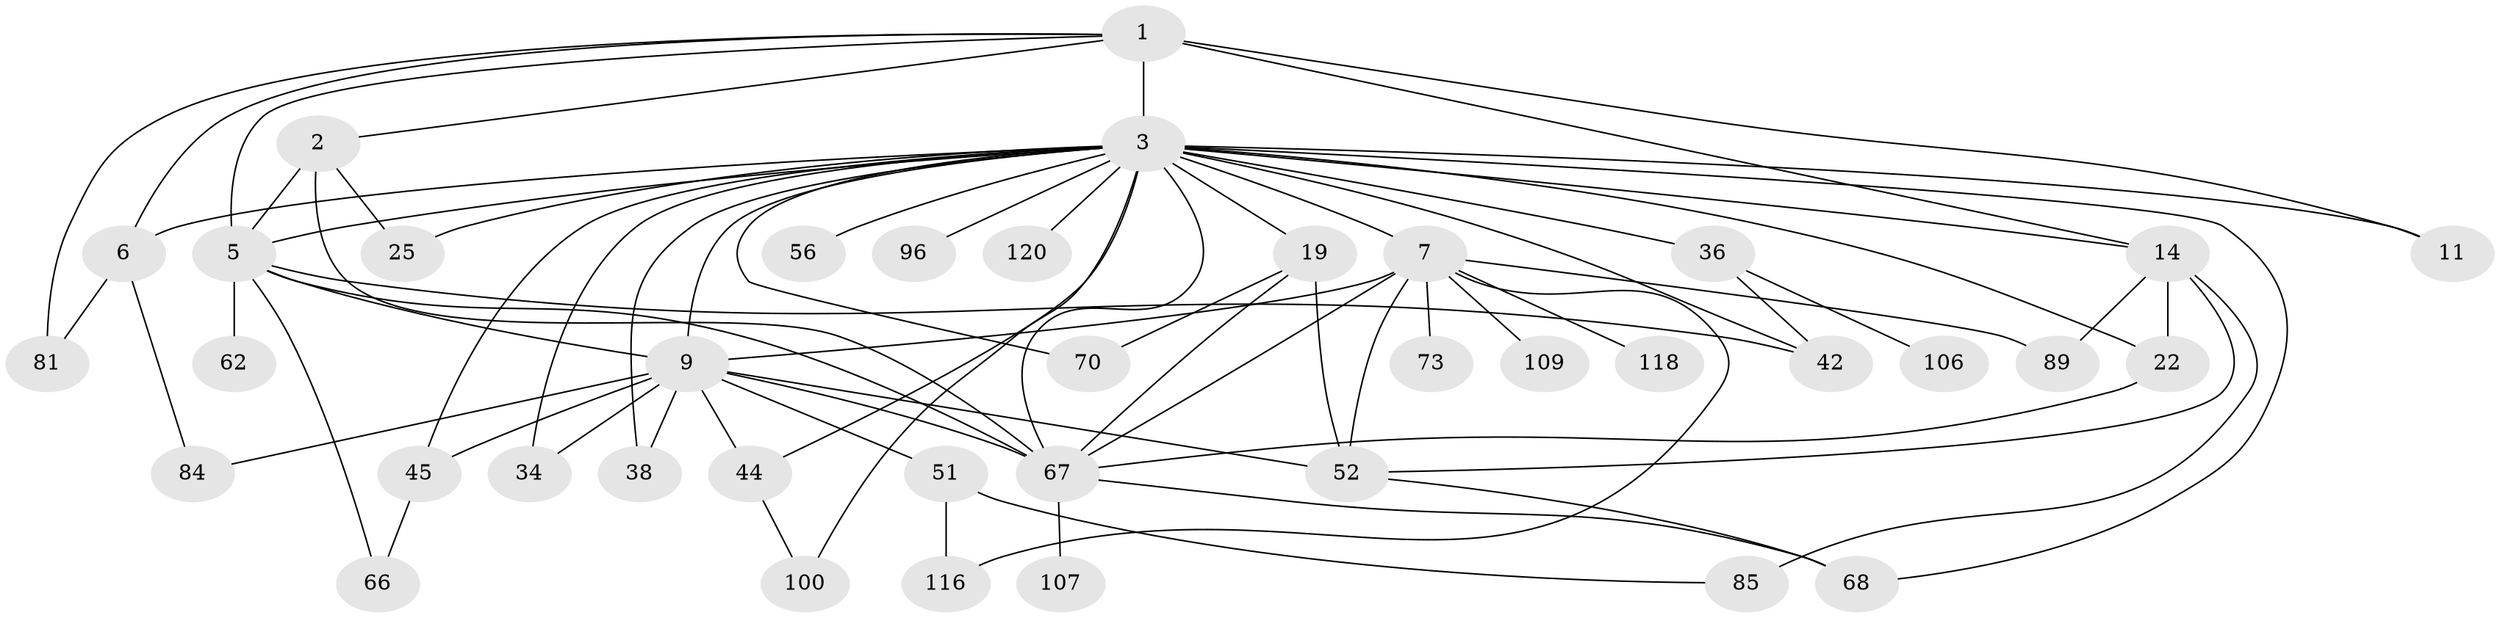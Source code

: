 // original degree distribution, {9: 0.007518796992481203, 5: 0.09022556390977443, 7: 0.015037593984962405, 3: 0.20300751879699247, 2: 0.3609022556390977, 6: 0.03759398496240601, 4: 0.10526315789473684, 1: 0.18045112781954886}
// Generated by graph-tools (version 1.1) at 2025/16/03/04/25 18:16:55]
// undirected, 39 vertices, 72 edges
graph export_dot {
graph [start="1"]
  node [color=gray90,style=filled];
  1;
  2;
  3 [super="+15+18+4+37"];
  5 [super="+50+33+8+58+41"];
  6 [super="+31+71"];
  7 [super="+110+104+26"];
  9 [super="+35+40+113+65"];
  11 [super="+59"];
  14 [super="+21+20+61+57"];
  19 [super="+27"];
  22 [super="+23+78"];
  25 [super="+29"];
  34;
  36 [super="+48"];
  38 [super="+46"];
  42 [super="+91"];
  44 [super="+47+87+86+55"];
  45 [super="+83"];
  51 [super="+102"];
  52 [super="+88"];
  56;
  62 [super="+114"];
  66;
  67 [super="+74+69"];
  68 [super="+76"];
  70 [super="+126"];
  73 [super="+82"];
  81;
  84;
  85 [super="+115"];
  89;
  96;
  100;
  106;
  107;
  109;
  116;
  118;
  120;
  1 -- 2;
  1 -- 3 [weight=3];
  1 -- 6;
  1 -- 11;
  1 -- 14;
  1 -- 81;
  1 -- 5;
  2 -- 5;
  2 -- 67 [weight=2];
  2 -- 25;
  3 -- 7 [weight=3];
  3 -- 67;
  3 -- 100;
  3 -- 56;
  3 -- 22 [weight=2];
  3 -- 36 [weight=2];
  3 -- 44 [weight=2];
  3 -- 45;
  3 -- 5;
  3 -- 14;
  3 -- 68;
  3 -- 6;
  3 -- 70;
  3 -- 9 [weight=3];
  3 -- 11;
  3 -- 19 [weight=3];
  3 -- 25 [weight=2];
  3 -- 96;
  3 -- 34;
  3 -- 38;
  3 -- 120;
  3 -- 42;
  5 -- 62 [weight=2];
  5 -- 66;
  5 -- 67;
  5 -- 9;
  5 -- 42;
  6 -- 81;
  6 -- 84;
  7 -- 73;
  7 -- 89;
  7 -- 52;
  7 -- 67;
  7 -- 116;
  7 -- 118;
  7 -- 9 [weight=2];
  7 -- 109;
  9 -- 51;
  9 -- 52;
  9 -- 84;
  9 -- 44;
  9 -- 67;
  9 -- 38;
  9 -- 45;
  9 -- 34;
  14 -- 85 [weight=2];
  14 -- 52;
  14 -- 89;
  14 -- 22;
  19 -- 67;
  19 -- 52;
  19 -- 70;
  22 -- 67;
  36 -- 106;
  36 -- 42;
  44 -- 100;
  45 -- 66;
  51 -- 116;
  51 -- 85;
  52 -- 68;
  67 -- 107;
  67 -- 68;
}
